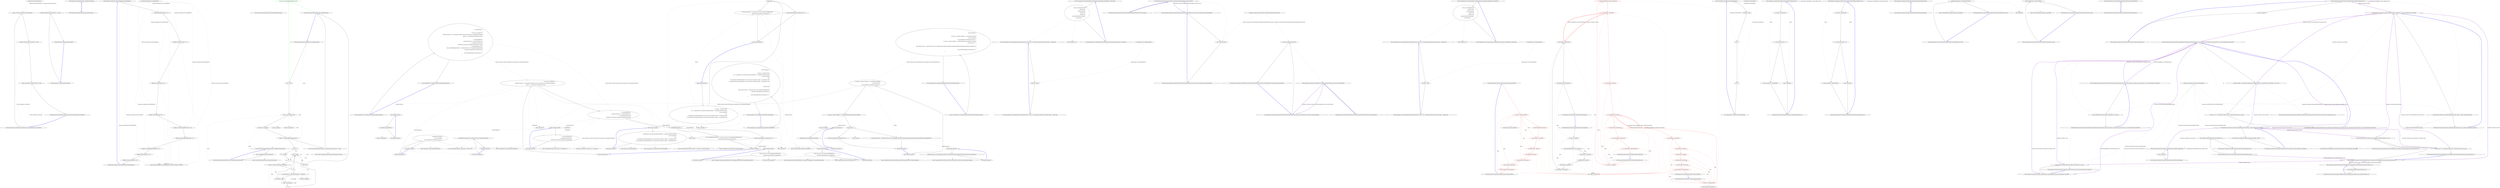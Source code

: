 digraph  {
n10 [label="Humanizer.Tests.AmbientCulture", span=""];
n0 [cluster="Humanizer.Tests.AmbientCulture.AmbientCulture(System.Globalization.CultureInfo)", label="Entry Humanizer.Tests.AmbientCulture.AmbientCulture(System.Globalization.CultureInfo)", span="10-10"];
n1 [cluster="Humanizer.Tests.AmbientCulture.AmbientCulture(System.Globalization.CultureInfo)", label="_culture = Thread.CurrentThread.CurrentUICulture", span="12-12"];
n2 [cluster="Humanizer.Tests.AmbientCulture.AmbientCulture(System.Globalization.CultureInfo)", label="Thread.CurrentThread.CurrentCulture = culture", span="13-13"];
n3 [cluster="Humanizer.Tests.AmbientCulture.AmbientCulture(System.Globalization.CultureInfo)", label="Thread.CurrentThread.CurrentUICulture = culture", span="14-14"];
n4 [cluster="Humanizer.Tests.AmbientCulture.AmbientCulture(System.Globalization.CultureInfo)", label="Exit Humanizer.Tests.AmbientCulture.AmbientCulture(System.Globalization.CultureInfo)", span="10-10"];
n5 [cluster="Humanizer.Tests.AmbientCulture.AmbientCulture(string)", label="Entry Humanizer.Tests.AmbientCulture.AmbientCulture(string)", span="17-17"];
n6 [cluster="Humanizer.Tests.AmbientCulture.AmbientCulture(string)", label="Exit Humanizer.Tests.AmbientCulture.AmbientCulture(string)", span="17-17"];
n7 [cluster="Humanizer.Tests.AmbientCulture.Dispose()", label="Entry Humanizer.Tests.AmbientCulture.Dispose()", span="22-22"];
n8 [cluster="Humanizer.Tests.AmbientCulture.Dispose()", label="Thread.CurrentThread.CurrentUICulture = _culture", span="24-24"];
n9 [cluster="Humanizer.Tests.AmbientCulture.Dispose()", label="Exit Humanizer.Tests.AmbientCulture.Dispose()", span="22-22"];
m2_0 [cluster="Humanizer.Configuration.FormatterRegistry.FormatterRegistry()", file="ByteSize.cs", label="Entry Humanizer.Configuration.FormatterRegistry.FormatterRegistry()", span="6-6"];
m2_1 [cluster="Humanizer.Configuration.FormatterRegistry.FormatterRegistry()", file="ByteSize.cs", label="Register<RomanianFormatter>(''ro'')", span="8-8"];
m2_2 [cluster="Humanizer.Configuration.FormatterRegistry.FormatterRegistry()", file="ByteSize.cs", label="Register<RussianFormatter>(''ru'')", span="9-9"];
m2_3 [cluster="Humanizer.Configuration.FormatterRegistry.FormatterRegistry()", file="ByteSize.cs", label="Register<ArabicFormatter>(''ar'')", span="10-10"];
m2_4 [cluster="Humanizer.Configuration.FormatterRegistry.FormatterRegistry()", file="ByteSize.cs", label="Register<HebrewFormatter>(''he'')", span="11-11"];
m2_5 [cluster="Humanizer.Configuration.FormatterRegistry.FormatterRegistry()", file="ByteSize.cs", label="Register<CzechSlovakPolishFormatter>(''sk'')", span="12-12"];
m2_6 [cluster="Humanizer.Configuration.FormatterRegistry.FormatterRegistry()", file="ByteSize.cs", label="Register<CzechSlovakPolishFormatter>(''cs'')", span="13-13"];
m2_7 [cluster="Humanizer.Configuration.FormatterRegistry.FormatterRegistry()", file="ByteSize.cs", label="Register<CzechSlovakPolishFormatter>(''pl'')", span="14-14"];
m2_8 [cluster="Humanizer.Configuration.FormatterRegistry.FormatterRegistry()", file="ByteSize.cs", label="Register<SerbianFormatter>(''sr'')", span="15-15"];
m2_9 [cluster="Humanizer.Configuration.FormatterRegistry.FormatterRegistry()", file="ByteSize.cs", label="Register<SlovenianFormatter>(''sl'')", span="16-16"];
m2_10 [cluster="Humanizer.Configuration.FormatterRegistry.FormatterRegistry()", file="ByteSize.cs", label="Exit Humanizer.Configuration.FormatterRegistry.FormatterRegistry()", span="6-6"];
m2_11 [cluster="Humanizer.Configuration.LocaliserRegistry<TLocaliser>.Register<T>(string)", file="ByteSize.cs", label="Entry Humanizer.Configuration.LocaliserRegistry<TLocaliser>.Register<T>(string)", span="54-54"];
m2_12 [file="ByteSize.cs", label="Humanizer.Configuration.FormatterRegistry", span=""];
m3_19 [cluster="System.ArgumentNullException.ArgumentNullException(string)", file="Configurator.cs", label="Entry System.ArgumentNullException.ArgumentNullException(string)", span="0-0"];
m3_21 [cluster="string.Trim()", file="Configurator.cs", label="Entry string.Trim()", span="0-0"];
m3_23 [cluster="System.ArgumentException.ArgumentException(string, string)", file="Configurator.cs", label="Entry System.ArgumentException.ArgumentException(string, string)", span="0-0"];
m3_22 [cluster="Humanizer.RomanNumeralExtensions.IsInvalidRomanNumeral(string)", file="Configurator.cs", label="Entry Humanizer.RomanNumeralExtensions.IsInvalidRomanNumeral(string)", span="98-98"];
m3_42 [cluster="Humanizer.RomanNumeralExtensions.IsInvalidRomanNumeral(string)", file="Configurator.cs", label="return !validRomanNumeral.IsMatch(value);", span="100-100"];
m3_43 [cluster="Humanizer.RomanNumeralExtensions.IsInvalidRomanNumeral(string)", file="Configurator.cs", label="Exit Humanizer.RomanNumeralExtensions.IsInvalidRomanNumeral(string)", span="98-98"];
m3_44 [cluster="System.Text.RegularExpressions.Regex.IsMatch(string)", file="Configurator.cs", label="Entry System.Text.RegularExpressions.Regex.IsMatch(string)", span="0-0"];
m3_20 [cluster="string.ToUpper()", file="Configurator.cs", label="Entry string.ToUpper()", span="0-0"];
m3_24 [cluster="char.ToString()", file="Configurator.cs", label="Entry char.ToString()", span="0-0"];
m3_0 [cluster="Humanizer.RomanNumeralExtensions.FromRoman(string)", file="Configurator.cs", label="Entry Humanizer.RomanNumeralExtensions.FromRoman(string)", span="35-35"];
m3_2 [cluster="Humanizer.RomanNumeralExtensions.FromRoman(string)", color=green, community=0, file="Configurator.cs", label="15: throw new ArgumentNullException(''value'');", span="38-38"];
m3_1 [cluster="Humanizer.RomanNumeralExtensions.FromRoman(string)", file="Configurator.cs", label="value == null", span="37-37"];
m3_3 [cluster="Humanizer.RomanNumeralExtensions.FromRoman(string)", file="Configurator.cs", label="value = value.ToUpper().Trim()", span="40-40"];
m3_6 [cluster="Humanizer.RomanNumeralExtensions.FromRoman(string)", file="Configurator.cs", label="throw new ArgumentException(''Empty or invalid Roman numeral string.'', ''value'');", span="44-44"];
m3_17 [cluster="Humanizer.RomanNumeralExtensions.FromRoman(string)", file="Configurator.cs", label="return total;", span="67-67"];
m3_4 [cluster="Humanizer.RomanNumeralExtensions.FromRoman(string)", file="Configurator.cs", label="var length = value.Length", span="41-41"];
m3_5 [cluster="Humanizer.RomanNumeralExtensions.FromRoman(string)", file="Configurator.cs", label="length == 0 || IsInvalidRomanNumeral(value)", span="43-43"];
m3_10 [cluster="Humanizer.RomanNumeralExtensions.FromRoman(string)", file="Configurator.cs", label="var digit = romanNumerals[value[--i].ToString()]", span="51-51"];
m3_12 [cluster="Humanizer.RomanNumeralExtensions.FromRoman(string)", file="Configurator.cs", label="var previousDigit = romanNumerals[value[i - 1].ToString()]", span="55-55"];
m3_7 [cluster="Humanizer.RomanNumeralExtensions.FromRoman(string)", file="Configurator.cs", label="var total = 0", span="46-46"];
m3_16 [cluster="Humanizer.RomanNumeralExtensions.FromRoman(string)", file="Configurator.cs", label="total += digit", span="64-64"];
m3_9 [cluster="Humanizer.RomanNumeralExtensions.FromRoman(string)", file="Configurator.cs", label="i > 0", span="49-49"];
m3_8 [cluster="Humanizer.RomanNumeralExtensions.FromRoman(string)", file="Configurator.cs", label="var i = length", span="47-47"];
m3_11 [cluster="Humanizer.RomanNumeralExtensions.FromRoman(string)", file="Configurator.cs", label="i > 0", span="53-53"];
m3_13 [cluster="Humanizer.RomanNumeralExtensions.FromRoman(string)", file="Configurator.cs", label="previousDigit < digit", span="57-57"];
m3_14 [cluster="Humanizer.RomanNumeralExtensions.FromRoman(string)", file="Configurator.cs", label="digit -= previousDigit", span="59-59"];
m3_15 [cluster="Humanizer.RomanNumeralExtensions.FromRoman(string)", file="Configurator.cs", label="i--", span="60-60"];
m3_18 [cluster="Humanizer.RomanNumeralExtensions.FromRoman(string)", file="Configurator.cs", label="Exit Humanizer.RomanNumeralExtensions.FromRoman(string)", span="35-35"];
m4_18 [cluster="CommandLine.Core.Specification.IsOption()", file="CreatingTests.cs", label="Entry CommandLine.Core.Specification.IsOption()", span="11-11"];
m4_0 [cluster="CommandLine.Core.SpecificationPropertyRules.EnforceMutuallyExclusiveSet()", file="CreatingTests.cs", label="Entry CommandLine.Core.SpecificationPropertyRules.EnforceMutuallyExclusiveSet()", span="18-18"];
m4_1 [cluster="CommandLine.Core.SpecificationPropertyRules.EnforceMutuallyExclusiveSet()", file="CreatingTests.cs", label="return specProps =>\r\n                {\r\n                    var options = specProps.Where(sp => sp.Specification.IsOption()\r\n                        && sp.Value.IsJust()\r\n                        && sp.Specification.GetSetName().Length > 0);\r\n                    var groups = options.GroupBy(g => ((OptionSpecification)g.Specification).SetName);\r\n                    if (groups.Count() > 1)\r\n                    {\r\n                        return options.Select(s => Maybe.Just<Error>(new MutuallyExclusiveSetError(NameInfo.FromOptionSpecification((OptionSpecification)s.Specification))));\r\n                    }\r\n                    return Enumerable.Empty<Nothing<Error>>();\r\n                };", span="20-31"];
m4_2 [cluster="CommandLine.Core.SpecificationPropertyRules.EnforceMutuallyExclusiveSet()", file="CreatingTests.cs", label="Exit CommandLine.Core.SpecificationPropertyRules.EnforceMutuallyExclusiveSet()", span="18-18"];
m4_29 [cluster="CommandLine.Infrastructure.Maybe.Just<T>(T)", file="CreatingTests.cs", label="Entry CommandLine.Infrastructure.Maybe.Just<T>(T)", span="68-68"];
m4_41 [cluster="Unk.Any", file="CreatingTests.cs", label="Entry Unk.Any", span=""];
m4_52 [cluster="CommandLine.Infrastructure.Maybe<T>.IsNothing<T>()", file="CreatingTests.cs", label="Entry CommandLine.Infrastructure.Maybe<T>.IsNothing<T>()", span="144-144"];
m4_74 [cluster="CommandLine.Core.Specification.IsMaxNotSpecified()", file="CreatingTests.cs", label="Entry CommandLine.Core.Specification.IsMaxNotSpecified()", span="75-75"];
m4_19 [cluster="CommandLine.Infrastructure.Maybe<T>.IsJust<T>()", file="CreatingTests.cs", label="Entry CommandLine.Infrastructure.Maybe<T>.IsJust<T>()", span="149-149"];
m4_28 [cluster="CommandLine.NameInfo.FromOptionSpecification(CommandLine.Core.OptionSpecification)", file="CreatingTests.cs", label="Entry CommandLine.NameInfo.FromOptionSpecification(CommandLine.Core.OptionSpecification)", span="60-60"];
m4_78 [cluster="CommandLine.SequenceOutOfRangeError.SequenceOutOfRangeError(CommandLine.NameInfo)", file="CreatingTests.cs", label="Entry CommandLine.SequenceOutOfRangeError.SequenceOutOfRangeError(CommandLine.NameInfo)", span="316-316"];
m4_30 [cluster="CommandLine.Core.SpecificationPropertyRules.EnforceRequired()", file="CreatingTests.cs", label="Entry CommandLine.Core.SpecificationPropertyRules.EnforceRequired()", span="34-34"];
m4_31 [cluster="CommandLine.Core.SpecificationPropertyRules.EnforceRequired()", file="CreatingTests.cs", label="return specProps =>\r\n            {\r\n                List<string> setsWithTrue =\r\n                    specProps.Where(sp => sp.Specification.IsOption() && sp.Value.IsJust() && sp.Specification.Required)\r\n                        .Select(x => x.Specification.GetSetName()).ToList();\r\n                \r\n                var requiredButEmpty =\r\n                    specProps.Where(sp => sp.Value.IsNothing() && \r\n                                          sp.Specification.Required &&\r\n                                          !setsWithTrue.Contains(sp.Specification.GetSetName())).ToList();\r\n                    if (requiredButEmpty.Any()) {\r\n                        return requiredButEmpty.Select(s => Maybe.Just<Error>(new MissingRequiredOptionError(\r\n                            NameInfo.FromSpecification(s.Specification))));\r\n                    }\r\n                    return Enumerable.Empty<Nothing<Error>>();\r\n                };", span="36-51"];
m4_32 [cluster="CommandLine.Core.SpecificationPropertyRules.EnforceRequired()", file="CreatingTests.cs", label="Exit CommandLine.Core.SpecificationPropertyRules.EnforceRequired()", span="34-34"];
m4_53 [cluster="System.Collections.Generic.List<T>.Contains(T)", file="CreatingTests.cs", label="Entry System.Collections.Generic.List<T>.Contains(T)", span="0-0"];
m4_73 [cluster="CommandLine.Infrastructure.Maybe<T>.FromJust<T>(System.Exception)", file="CreatingTests.cs", label="Entry CommandLine.Infrastructure.Maybe<T>.FromJust<T>(System.Exception)", span="134-134"];
m4_58 [cluster="Unk.FromSpecification", file="CreatingTests.cs", label="Entry Unk.FromSpecification", span=""];
m4_10 [cluster="Unk.Where", file="CreatingTests.cs", label="Entry Unk.Where", span=""];
m4_57 [cluster="CommandLine.MissingRequiredOptionError.MissingRequiredOptionError(CommandLine.NameInfo)", file="CreatingTests.cs", label="Entry CommandLine.MissingRequiredOptionError.MissingRequiredOptionError(CommandLine.NameInfo)", span="283-283"];
m4_27 [cluster="CommandLine.MutuallyExclusiveSetError.MutuallyExclusiveSetError(CommandLine.NameInfo)", file="CreatingTests.cs", label="Entry CommandLine.MutuallyExclusiveSetError.MutuallyExclusiveSetError(CommandLine.NameInfo)", span="294-294"];
m4_12 [cluster="Unk.Count", file="CreatingTests.cs", label="Entry Unk.Count", span=""];
m4_48 [cluster="Unk.GetSetName", file="CreatingTests.cs", label="Entry Unk.GetSetName", span=""];
m4_59 [cluster="CommandLine.Core.SpecificationPropertyRules.EnforceRange()", file="CreatingTests.cs", label="Entry CommandLine.Core.SpecificationPropertyRules.EnforceRange()", span="54-54"];
m4_60 [cluster="CommandLine.Core.SpecificationPropertyRules.EnforceRange()", file="CreatingTests.cs", label="return specProps =>\r\n                {\r\n                    var options = specProps.Where(\r\n                        sp => sp.Specification.ConversionType.ToDescriptorKind() == TypeDescriptorKind.Sequence\r\n                        && sp.Value.IsJust()\r\n                        && (\r\n                            (!sp.Specification.IsMinNotSpecified() && ((Array)sp.Value.FromJust()).Length < sp.Specification.Min)\r\n                            || (!sp.Specification.IsMaxNotSpecified() && ((Array)sp.Value.FromJust()).Length > sp.Specification.Max)\r\n                        )\r\n                    );\r\n                    if (options.Any())\r\n                    {\r\n                        return options.Select(s => Maybe.Just<Error>(new SequenceOutOfRangeError(\r\n                            NameInfo.FromSpecification(s.Specification))));\r\n                    }\r\n                    return Enumerable.Empty<Nothing<Error>>();\r\n                };", span="56-72"];
m4_61 [cluster="CommandLine.Core.SpecificationPropertyRules.EnforceRange()", file="CreatingTests.cs", label="Exit CommandLine.Core.SpecificationPropertyRules.EnforceRange()", span="54-54"];
m4_75 [cluster="lambda expression", file="CreatingTests.cs", label="Entry lambda expression", span="68-69"];
m4_4 [cluster="lambda expression", file="CreatingTests.cs", label="var options = specProps.Where(sp => sp.Specification.IsOption()\r\n                        && sp.Value.IsJust()\r\n                        && sp.Specification.GetSetName().Length > 0)", span="22-24"];
m4_3 [cluster="lambda expression", file="CreatingTests.cs", label="Entry lambda expression", span="20-31"];
m4_5 [cluster="lambda expression", file="CreatingTests.cs", label="var groups = options.GroupBy(g => ((OptionSpecification)g.Specification).SetName)", span="25-25"];
m4_15 [cluster="lambda expression", file="CreatingTests.cs", label="Entry lambda expression", span="22-24"];
m4_7 [cluster="lambda expression", file="CreatingTests.cs", label="return options.Select(s => Maybe.Just<Error>(new MutuallyExclusiveSetError(NameInfo.FromOptionSpecification((OptionSpecification)s.Specification))));", span="28-28"];
m4_6 [cluster="lambda expression", file="CreatingTests.cs", label="groups.Count() > 1", span="26-26"];
m4_21 [cluster="lambda expression", file="CreatingTests.cs", label="Entry lambda expression", span="25-25"];
m4_8 [cluster="lambda expression", file="CreatingTests.cs", label="return Enumerable.Empty<Nothing<Error>>();", span="30-30"];
m4_9 [cluster="lambda expression", file="CreatingTests.cs", label="Exit lambda expression", span="20-31"];
m4_24 [cluster="lambda expression", file="CreatingTests.cs", label="Entry lambda expression", span="28-28"];
m4_16 [cluster="lambda expression", file="CreatingTests.cs", label="sp.Specification.IsOption()\r\n                        && sp.Value.IsJust()\r\n                        && sp.Specification.GetSetName().Length > 0", span="22-24"];
m4_17 [cluster="lambda expression", file="CreatingTests.cs", label="Exit lambda expression", span="22-24"];
m4_22 [cluster="lambda expression", file="CreatingTests.cs", label="((OptionSpecification)g.Specification).SetName", span="25-25"];
m4_23 [cluster="lambda expression", file="CreatingTests.cs", label="Exit lambda expression", span="25-25"];
m4_25 [cluster="lambda expression", file="CreatingTests.cs", label="Maybe.Just<Error>(new MutuallyExclusiveSetError(NameInfo.FromOptionSpecification((OptionSpecification)s.Specification)))", span="28-28"];
m4_26 [cluster="lambda expression", file="CreatingTests.cs", label="Exit lambda expression", span="28-28"];
m4_34 [cluster="lambda expression", file="CreatingTests.cs", label="List<string> setsWithTrue =\r\n                    specProps.Where(sp => sp.Specification.IsOption() && sp.Value.IsJust() && sp.Specification.Required)\r\n                        .Select(x => x.Specification.GetSetName()).ToList()", span="38-40"];
m4_35 [cluster="lambda expression", file="CreatingTests.cs", label="var requiredButEmpty =\r\n                    specProps.Where(sp => sp.Value.IsNothing() && \r\n                                          sp.Specification.Required &&\r\n                                          !setsWithTrue.Contains(sp.Specification.GetSetName())).ToList()", span="42-45"];
m4_33 [cluster="lambda expression", file="CreatingTests.cs", label="Entry lambda expression", span="36-51"];
m4_42 [cluster="lambda expression", file="CreatingTests.cs", label="Entry lambda expression", span="39-39"];
m4_45 [cluster="lambda expression", file="CreatingTests.cs", label="Entry lambda expression", span="40-40"];
m4_50 [cluster="lambda expression", file="CreatingTests.cs", label="sp.Value.IsNothing() && \r\n                                          sp.Specification.Required &&\r\n                                          !setsWithTrue.Contains(sp.Specification.GetSetName())", span="43-45"];
m4_36 [cluster="lambda expression", file="CreatingTests.cs", label="requiredButEmpty.Any()", span="46-46"];
m4_49 [cluster="lambda expression", file="CreatingTests.cs", label="Entry lambda expression", span="43-45"];
m4_37 [cluster="lambda expression", file="CreatingTests.cs", label="return requiredButEmpty.Select(s => Maybe.Just<Error>(new MissingRequiredOptionError(\r\n                            NameInfo.FromSpecification(s.Specification))));", span="47-48"];
m4_38 [cluster="lambda expression", file="CreatingTests.cs", label="return Enumerable.Empty<Nothing<Error>>();", span="50-50"];
m4_39 [cluster="lambda expression", file="CreatingTests.cs", label="Exit lambda expression", span="36-51"];
m4_54 [cluster="lambda expression", file="CreatingTests.cs", label="Entry lambda expression", span="47-48"];
m4_43 [cluster="lambda expression", file="CreatingTests.cs", label="sp.Specification.IsOption() && sp.Value.IsJust() && sp.Specification.Required", span="39-39"];
m4_44 [cluster="lambda expression", file="CreatingTests.cs", label="Exit lambda expression", span="39-39"];
m4_46 [cluster="lambda expression", file="CreatingTests.cs", label="x.Specification.GetSetName()", span="40-40"];
m4_47 [cluster="lambda expression", file="CreatingTests.cs", label="Exit lambda expression", span="40-40"];
m4_51 [cluster="lambda expression", file="CreatingTests.cs", label="Exit lambda expression", span="43-45"];
m4_55 [cluster="lambda expression", file="CreatingTests.cs", label="Maybe.Just<Error>(new MissingRequiredOptionError(\r\n                            NameInfo.FromSpecification(s.Specification)))", span="47-48"];
m4_56 [cluster="lambda expression", file="CreatingTests.cs", label="Exit lambda expression", span="47-48"];
m4_63 [cluster="lambda expression", file="CreatingTests.cs", label="var options = specProps.Where(\r\n                        sp => sp.Specification.ConversionType.ToDescriptorKind() == TypeDescriptorKind.Sequence\r\n                        && sp.Value.IsJust()\r\n                        && (\r\n                            (!sp.Specification.IsMinNotSpecified() && ((Array)sp.Value.FromJust()).Length < sp.Specification.Min)\r\n                            || (!sp.Specification.IsMaxNotSpecified() && ((Array)sp.Value.FromJust()).Length > sp.Specification.Max)\r\n                        )\r\n                    )", span="58-65"];
m4_62 [cluster="lambda expression", file="CreatingTests.cs", label="Entry lambda expression", span="56-72"];
m4_64 [cluster="lambda expression", file="CreatingTests.cs", label="options.Any()", span="66-66"];
m4_68 [cluster="lambda expression", file="CreatingTests.cs", label="Entry lambda expression", span="59-64"];
m4_65 [cluster="lambda expression", file="CreatingTests.cs", label="return options.Select(s => Maybe.Just<Error>(new SequenceOutOfRangeError(\r\n                            NameInfo.FromSpecification(s.Specification))));", span="68-69"];
m4_66 [cluster="lambda expression", file="CreatingTests.cs", label="return Enumerable.Empty<Nothing<Error>>();", span="71-71"];
m4_67 [cluster="lambda expression", file="CreatingTests.cs", label="Exit lambda expression", span="56-72"];
m4_69 [cluster="lambda expression", file="CreatingTests.cs", label="sp.Specification.ConversionType.ToDescriptorKind() == TypeDescriptorKind.Sequence\r\n                        && sp.Value.IsJust()\r\n                        && (\r\n                            (!sp.Specification.IsMinNotSpecified() && ((Array)sp.Value.FromJust()).Length < sp.Specification.Min)\r\n                            || (!sp.Specification.IsMaxNotSpecified() && ((Array)sp.Value.FromJust()).Length > sp.Specification.Max)\r\n                        )", span="59-64"];
m4_70 [cluster="lambda expression", file="CreatingTests.cs", label="Exit lambda expression", span="59-64"];
m4_76 [cluster="lambda expression", file="CreatingTests.cs", label="Maybe.Just<Error>(new SequenceOutOfRangeError(\r\n                            NameInfo.FromSpecification(s.Specification)))", span="68-69"];
m4_77 [cluster="lambda expression", file="CreatingTests.cs", label="Exit lambda expression", span="68-69"];
m4_20 [cluster="CommandLine.Core.Specification.GetSetName()", file="CreatingTests.cs", label="Entry CommandLine.Core.Specification.GetSetName()", span="80-80"];
m4_13 [cluster="Unk.Select", file="CreatingTests.cs", label="Entry Unk.Select", span=""];
m4_72 [cluster="CommandLine.Core.Specification.IsMinNotSpecified()", file="CreatingTests.cs", label="Entry CommandLine.Core.Specification.IsMinNotSpecified()", span="70-70"];
m4_11 [cluster="Unk.GroupBy", file="CreatingTests.cs", label="Entry Unk.GroupBy", span=""];
m4_40 [cluster="Unk.ToList", file="CreatingTests.cs", label="Entry Unk.ToList", span=""];
m4_71 [cluster="System.Type.ToDescriptorKind()", file="CreatingTests.cs", label="Entry System.Type.ToDescriptorKind()", span="22-22"];
m4_14 [cluster="System.Linq.Enumerable.Empty<TResult>()", file="CreatingTests.cs", label="Entry System.Linq.Enumerable.Empty<TResult>()", span="0-0"];
m4_79 [file="CreatingTests.cs", label=setsWithTrue, span=""];
m5_3 [cluster="CommandLine.Core.ValueSpecification.FromAttribute(CommandLine.ValueAttribute, System.Type)", file="CzechSlovakFormatter.cs", label="Entry CommandLine.Core.ValueSpecification.FromAttribute(CommandLine.ValueAttribute, System.Type)", span="16-16"];
m5_4 [cluster="CommandLine.Core.ValueSpecification.FromAttribute(CommandLine.ValueAttribute, System.Type)", file="CzechSlovakFormatter.cs", label="return new ValueSpecification(\r\n                attribute.Index,\r\n                attribute.Required,\r\n                attribute.Min,\r\n                attribute.Max,\r\n                attribute.DefaultValue.ToMaybe(),\r\n                conversionType);", span="18-24"];
m5_5 [cluster="CommandLine.Core.ValueSpecification.FromAttribute(CommandLine.ValueAttribute, System.Type)", file="CzechSlovakFormatter.cs", label="Exit CommandLine.Core.ValueSpecification.FromAttribute(CommandLine.ValueAttribute, System.Type)", span="16-16"];
m5_0 [cluster="CommandLine.Core.ValueSpecification.ValueSpecification(int, bool, int, int, CommandLine.Infrastructure.Maybe<object>, System.Type)", file="CzechSlovakFormatter.cs", label="Entry CommandLine.Core.ValueSpecification.ValueSpecification(int, bool, int, int, CommandLine.Infrastructure.Maybe<object>, System.Type)", span="10-10"];
m5_1 [cluster="CommandLine.Core.ValueSpecification.ValueSpecification(int, bool, int, int, CommandLine.Infrastructure.Maybe<object>, System.Type)", file="CzechSlovakFormatter.cs", label="this.index = index", span="13-13"];
m5_2 [cluster="CommandLine.Core.ValueSpecification.ValueSpecification(int, bool, int, int, CommandLine.Infrastructure.Maybe<object>, System.Type)", file="CzechSlovakFormatter.cs", label="Exit CommandLine.Core.ValueSpecification.ValueSpecification(int, bool, int, int, CommandLine.Infrastructure.Maybe<object>, System.Type)", span="10-10"];
m5_6 [cluster="T.ToMaybe<T>()", file="CzechSlovakFormatter.cs", label="Entry T.ToMaybe<T>()", span="79-79"];
m5_7 [file="CzechSlovakFormatter.cs", label="CommandLine.Core.ValueSpecification", span=""];
m6_0 [cluster="Humanizer.Localisation.NumberToWords.GenderlessNumberToWordsConverter.Convert(int)", file="DateHumanizeTests.cs", label="Entry Humanizer.Localisation.NumberToWords.GenderlessNumberToWordsConverter.Convert(int)", span="9-9"];
m6_1 [cluster="Humanizer.Localisation.NumberToWords.GenderlessNumberToWordsConverter.Convert(int)", file="DateHumanizeTests.cs", label="Exit Humanizer.Localisation.NumberToWords.GenderlessNumberToWordsConverter.Convert(int)", span="9-9"];
m6_2 [cluster="Humanizer.Localisation.NumberToWords.GenderlessNumberToWordsConverter.Convert(int, Humanizer.GrammaticalGender)", file="DateHumanizeTests.cs", label="Entry Humanizer.Localisation.NumberToWords.GenderlessNumberToWordsConverter.Convert(int, Humanizer.GrammaticalGender)", span="17-17"];
m6_3 [cluster="Humanizer.Localisation.NumberToWords.GenderlessNumberToWordsConverter.Convert(int, Humanizer.GrammaticalGender)", file="DateHumanizeTests.cs", label="return Convert(number);", span="19-19"];
m6_4 [cluster="Humanizer.Localisation.NumberToWords.GenderlessNumberToWordsConverter.Convert(int, Humanizer.GrammaticalGender)", file="DateHumanizeTests.cs", label="Exit Humanizer.Localisation.NumberToWords.GenderlessNumberToWordsConverter.Convert(int, Humanizer.GrammaticalGender)", span="17-17"];
m6_5 [cluster="Humanizer.Localisation.NumberToWords.GenderlessNumberToWordsConverter.ConvertToOrdinal(int)", file="DateHumanizeTests.cs", label="Entry Humanizer.Localisation.NumberToWords.GenderlessNumberToWordsConverter.ConvertToOrdinal(int)", span="27-27"];
m6_6 [cluster="Humanizer.Localisation.NumberToWords.GenderlessNumberToWordsConverter.ConvertToOrdinal(int)", file="DateHumanizeTests.cs", label="Exit Humanizer.Localisation.NumberToWords.GenderlessNumberToWordsConverter.ConvertToOrdinal(int)", span="27-27"];
m6_7 [cluster="Humanizer.Localisation.NumberToWords.GenderlessNumberToWordsConverter.ConvertToOrdinal(int, Humanizer.GrammaticalGender)", file="DateHumanizeTests.cs", label="Entry Humanizer.Localisation.NumberToWords.GenderlessNumberToWordsConverter.ConvertToOrdinal(int, Humanizer.GrammaticalGender)", span="35-35"];
m6_8 [cluster="Humanizer.Localisation.NumberToWords.GenderlessNumberToWordsConverter.ConvertToOrdinal(int, Humanizer.GrammaticalGender)", file="DateHumanizeTests.cs", label="return ConvertToOrdinal(number);", span="37-37"];
m6_9 [cluster="Humanizer.Localisation.NumberToWords.GenderlessNumberToWordsConverter.ConvertToOrdinal(int, Humanizer.GrammaticalGender)", file="DateHumanizeTests.cs", label="Exit Humanizer.Localisation.NumberToWords.GenderlessNumberToWordsConverter.ConvertToOrdinal(int, Humanizer.GrammaticalGender)", span="35-35"];
m6_10 [file="DateHumanizeTests.cs", label="Humanizer.Localisation.NumberToWords.GenderlessNumberToWordsConverter", span=""];
m10_3 [cluster="CommandLine.Core.ValueSpecification.FromAttribute(CommandLine.ValueAttribute, System.Type)", file="FarsiNumberToWordsConverter.cs", label="Entry CommandLine.Core.ValueSpecification.FromAttribute(CommandLine.ValueAttribute, System.Type)", span="16-16"];
m10_4 [cluster="CommandLine.Core.ValueSpecification.FromAttribute(CommandLine.ValueAttribute, System.Type)", file="FarsiNumberToWordsConverter.cs", label="return new ValueSpecification(\r\n                attribute.Index,\r\n                attribute.Required,\r\n                attribute.Min,\r\n                attribute.Max,\r\n                attribute.DefaultValue.ToMaybe(),\r\n                conversionType);", span="18-24"];
m10_5 [cluster="CommandLine.Core.ValueSpecification.FromAttribute(CommandLine.ValueAttribute, System.Type)", file="FarsiNumberToWordsConverter.cs", label="Exit CommandLine.Core.ValueSpecification.FromAttribute(CommandLine.ValueAttribute, System.Type)", span="16-16"];
m10_0 [cluster="CommandLine.Core.ValueSpecification.ValueSpecification(int, bool, int, int, CommandLine.Infrastructure.Maybe<object>, System.Type)", file="FarsiNumberToWordsConverter.cs", label="Entry CommandLine.Core.ValueSpecification.ValueSpecification(int, bool, int, int, CommandLine.Infrastructure.Maybe<object>, System.Type)", span="10-10"];
m10_1 [cluster="CommandLine.Core.ValueSpecification.ValueSpecification(int, bool, int, int, CommandLine.Infrastructure.Maybe<object>, System.Type)", file="FarsiNumberToWordsConverter.cs", label="this.index = index", span="13-13"];
m10_2 [cluster="CommandLine.Core.ValueSpecification.ValueSpecification(int, bool, int, int, CommandLine.Infrastructure.Maybe<object>, System.Type)", file="FarsiNumberToWordsConverter.cs", label="Exit CommandLine.Core.ValueSpecification.ValueSpecification(int, bool, int, int, CommandLine.Infrastructure.Maybe<object>, System.Type)", span="10-10"];
m10_6 [cluster="T.ToMaybe<T>()", file="FarsiNumberToWordsConverter.cs", label="Entry T.ToMaybe<T>()", span="79-79"];
m10_7 [file="FarsiNumberToWordsConverter.cs", label="CommandLine.Core.ValueSpecification", span=""];
m15_11 [cluster="Humanizer.Tests.Extensions.FluentDate.InTests.InJanuaryOf2009()", file="NumberToOrdinalWordsExtension.cs", label="Entry Humanizer.Tests.Extensions.FluentDate.InTests.InJanuaryOf2009()", span="20-20"];
m15_12 [cluster="Humanizer.Tests.Extensions.FluentDate.InTests.InJanuaryOf2009()", color=red, community=0, file="NumberToOrdinalWordsExtension.cs", label="2: var inJan = In.JanuaryOf(2009)", span="22-22"];
m15_13 [cluster="Humanizer.Tests.Extensions.FluentDate.InTests.InJanuaryOf2009()", color=red, community=0, file="NumberToOrdinalWordsExtension.cs", label="13: Assert.Equal(2009, inJan.Year)", span="23-23"];
m15_14 [cluster="Humanizer.Tests.Extensions.FluentDate.InTests.InJanuaryOf2009()", color=red, community=0, file="NumberToOrdinalWordsExtension.cs", label="1: Assert.Equal(1, inJan.Month)", span="24-24"];
m15_15 [cluster="Humanizer.Tests.Extensions.FluentDate.InTests.InJanuaryOf2009()", color=red, community=0, file="NumberToOrdinalWordsExtension.cs", label="13: Assert.Equal(1, inJan.Day)", span="25-25"];
m15_16 [cluster="Humanizer.Tests.Extensions.FluentDate.InTests.InJanuaryOf2009()", color=red, community=0, file="NumberToOrdinalWordsExtension.cs", label="1: Assert.Equal(0, inJan.Hour)", span="26-26"];
m15_17 [cluster="Humanizer.Tests.Extensions.FluentDate.InTests.InJanuaryOf2009()", color=red, community=0, file="NumberToOrdinalWordsExtension.cs", label="13: Assert.Equal(0, inJan.Minute)", span="27-27"];
m15_18 [cluster="Humanizer.Tests.Extensions.FluentDate.InTests.InJanuaryOf2009()", color=red, community=0, file="NumberToOrdinalWordsExtension.cs", label="1: Assert.Equal(0, inJan.Second)", span="28-28"];
m15_19 [cluster="Humanizer.Tests.Extensions.FluentDate.InTests.InJanuaryOf2009()", color=red, community=0, file="NumberToOrdinalWordsExtension.cs", label="13: Assert.Equal(0, inJan.Millisecond)", span="29-29"];
m15_20 [cluster="Humanizer.Tests.Extensions.FluentDate.InTests.InJanuaryOf2009()", file="NumberToOrdinalWordsExtension.cs", label="Exit Humanizer.Tests.Extensions.FluentDate.InTests.InJanuaryOf2009()", span="20-20"];
m15_22 [cluster="Humanizer.Tests.Extensions.FluentDate.InTests.InFebruary()", file="NumberToOrdinalWordsExtension.cs", label="Entry Humanizer.Tests.Extensions.FluentDate.InTests.InFebruary()", span="33-33"];
m15_23 [cluster="Humanizer.Tests.Extensions.FluentDate.InTests.InFebruary()", color=red, community=0, file="NumberToOrdinalWordsExtension.cs", label="27: var inFeb = In.February", span="35-35"];
m15_24 [cluster="Humanizer.Tests.Extensions.FluentDate.InTests.InFebruary()", color=red, community=0, file="NumberToOrdinalWordsExtension.cs", label="17: Assert.Equal(DateTime.Now.Year, inFeb.Year)", span="36-36"];
m15_25 [cluster="Humanizer.Tests.Extensions.FluentDate.InTests.InFebruary()", color=red, community=0, file="NumberToOrdinalWordsExtension.cs", label="27: Assert.Equal(2, inFeb.Month)", span="37-37"];
m15_26 [cluster="Humanizer.Tests.Extensions.FluentDate.InTests.InFebruary()", color=red, community=0, file="NumberToOrdinalWordsExtension.cs", label="17: Assert.Equal(1, inFeb.Day)", span="38-38"];
m15_27 [cluster="Humanizer.Tests.Extensions.FluentDate.InTests.InFebruary()", color=red, community=0, file="NumberToOrdinalWordsExtension.cs", label="30: Assert.Equal(0, inFeb.Hour)", span="39-39"];
m15_28 [cluster="Humanizer.Tests.Extensions.FluentDate.InTests.InFebruary()", color=red, community=0, file="NumberToOrdinalWordsExtension.cs", label="17: Assert.Equal(0, inFeb.Minute)", span="40-40"];
m15_29 [cluster="Humanizer.Tests.Extensions.FluentDate.InTests.InFebruary()", color=red, community=0, file="NumberToOrdinalWordsExtension.cs", label="30: Assert.Equal(0, inFeb.Second)", span="41-41"];
m15_30 [cluster="Humanizer.Tests.Extensions.FluentDate.InTests.InFebruary()", color=red, community=0, file="NumberToOrdinalWordsExtension.cs", label="17: Assert.Equal(0, inFeb.Millisecond)", span="42-42"];
m15_31 [cluster="Humanizer.Tests.Extensions.FluentDate.InTests.InFebruary()", file="NumberToOrdinalWordsExtension.cs", label="Exit Humanizer.Tests.Extensions.FluentDate.InTests.InFebruary()", span="33-33"];
m15_42 [cluster="Humanizer.In.TheYear(int)", file="NumberToOrdinalWordsExtension.cs", label="Entry Humanizer.In.TheYear(int)", span="5-5"];
m15_21 [cluster="Humanizer.In.JanuaryOf(int)", file="NumberToOrdinalWordsExtension.cs", label="Entry Humanizer.In.JanuaryOf(int)", span="19-19"];
m15_10 [cluster="Unk.Equal", file="NumberToOrdinalWordsExtension.cs", label="Entry Unk.Equal", span=""];
m15_32 [cluster="Humanizer.Tests.Extensions.FluentDate.InTests.InTheYear()", file="NumberToOrdinalWordsExtension.cs", label="Entry Humanizer.Tests.Extensions.FluentDate.InTests.InTheYear()", span="46-46"];
m15_33 [cluster="Humanizer.Tests.Extensions.FluentDate.InTests.InTheYear()", color=red, community=0, file="NumberToOrdinalWordsExtension.cs", label="2: var date = In.TheYear(2009)", span="48-48"];
m15_34 [cluster="Humanizer.Tests.Extensions.FluentDate.InTests.InTheYear()", color=red, community=0, file="NumberToOrdinalWordsExtension.cs", label="17: Assert.Equal(2009, date.Year)", span="49-49"];
m15_35 [cluster="Humanizer.Tests.Extensions.FluentDate.InTests.InTheYear()", color=red, community=0, file="NumberToOrdinalWordsExtension.cs", label="13: Assert.Equal(1, date.Month)", span="50-50"];
m15_36 [cluster="Humanizer.Tests.Extensions.FluentDate.InTests.InTheYear()", color=red, community=0, file="NumberToOrdinalWordsExtension.cs", label="2: Assert.Equal(1, date.Day)", span="51-51"];
m15_37 [cluster="Humanizer.Tests.Extensions.FluentDate.InTests.InTheYear()", color=red, community=0, file="NumberToOrdinalWordsExtension.cs", label="1: Assert.Equal(0, date.Hour)", span="52-52"];
m15_38 [cluster="Humanizer.Tests.Extensions.FluentDate.InTests.InTheYear()", color=red, community=0, file="NumberToOrdinalWordsExtension.cs", label="2: Assert.Equal(0, date.Minute)", span="53-53"];
m15_39 [cluster="Humanizer.Tests.Extensions.FluentDate.InTests.InTheYear()", color=red, community=0, file="NumberToOrdinalWordsExtension.cs", label="1: Assert.Equal(0, date.Second)", span="54-54"];
m15_40 [cluster="Humanizer.Tests.Extensions.FluentDate.InTests.InTheYear()", color=red, community=0, file="NumberToOrdinalWordsExtension.cs", label="2: Assert.Equal(0, date.Millisecond)", span="55-55"];
m15_41 [cluster="Humanizer.Tests.Extensions.FluentDate.InTests.InTheYear()", file="NumberToOrdinalWordsExtension.cs", label="Exit Humanizer.Tests.Extensions.FluentDate.InTests.InTheYear()", span="46-46"];
m15_0 [cluster="Humanizer.Tests.Extensions.FluentDate.InTests.InJanuary()", file="NumberToOrdinalWordsExtension.cs", label="Entry Humanizer.Tests.Extensions.FluentDate.InTests.InJanuary()", span="7-7"];
m15_1 [cluster="Humanizer.Tests.Extensions.FluentDate.InTests.InJanuary()", file="NumberToOrdinalWordsExtension.cs", label="var inJan = In.January", span="9-9"];
m15_2 [cluster="Humanizer.Tests.Extensions.FluentDate.InTests.InJanuary()", file="NumberToOrdinalWordsExtension.cs", label="Assert.Equal(DateTime.Now.Year, inJan.Year)", span="10-10"];
m15_3 [cluster="Humanizer.Tests.Extensions.FluentDate.InTests.InJanuary()", file="NumberToOrdinalWordsExtension.cs", label="Assert.Equal(1, inJan.Month)", span="11-11"];
m15_4 [cluster="Humanizer.Tests.Extensions.FluentDate.InTests.InJanuary()", file="NumberToOrdinalWordsExtension.cs", label="Assert.Equal(1, inJan.Day)", span="12-12"];
m15_5 [cluster="Humanizer.Tests.Extensions.FluentDate.InTests.InJanuary()", file="NumberToOrdinalWordsExtension.cs", label="Assert.Equal(0, inJan.Hour)", span="13-13"];
m15_6 [cluster="Humanizer.Tests.Extensions.FluentDate.InTests.InJanuary()", file="NumberToOrdinalWordsExtension.cs", label="Assert.Equal(0, inJan.Minute)", span="14-14"];
m15_7 [cluster="Humanizer.Tests.Extensions.FluentDate.InTests.InJanuary()", file="NumberToOrdinalWordsExtension.cs", label="Assert.Equal(0, inJan.Second)", span="15-15"];
m15_8 [cluster="Humanizer.Tests.Extensions.FluentDate.InTests.InJanuary()", file="NumberToOrdinalWordsExtension.cs", label="Assert.Equal(0, inJan.Millisecond)", span="16-16"];
m15_9 [cluster="Humanizer.Tests.Extensions.FluentDate.InTests.InJanuary()", file="NumberToOrdinalWordsExtension.cs", label="Exit Humanizer.Tests.Extensions.FluentDate.InTests.InJanuary()", span="7-7"];
m16_0 [cluster="CommandLine.ValueAttribute.ValueAttribute(int)", file="NumberToWordsTests.cs", label="Entry CommandLine.ValueAttribute.ValueAttribute(int)", span="20-20"];
m16_1 [cluster="CommandLine.ValueAttribute.ValueAttribute(int)", file="NumberToWordsTests.cs", label="this.index = index", span="22-22"];
m16_2 [cluster="CommandLine.ValueAttribute.ValueAttribute(int)", file="NumberToWordsTests.cs", label="min = -1", span="23-23"];
m16_3 [cluster="CommandLine.ValueAttribute.ValueAttribute(int)", file="NumberToWordsTests.cs", label="max = -1", span="24-24"];
m16_4 [cluster="CommandLine.ValueAttribute.ValueAttribute(int)", file="NumberToWordsTests.cs", label="Exit CommandLine.ValueAttribute.ValueAttribute(int)", span="20-20"];
m16_5 [file="NumberToWordsTests.cs", label="CommandLine.ValueAttribute", span=""];
m20_0 [cluster="Humanizer.Localisation.RomanianFormatter.GetResourceKey(string, int)", file="RomanianFormatter.cs", label="Entry Humanizer.Localisation.RomanianFormatter.GetResourceKey(string, int)", span="6-6"];
m20_1 [cluster="Humanizer.Localisation.RomanianFormatter.GetResourceKey(string, int)", file="RomanianFormatter.cs", label="var mod100 = number%100", span="8-8"];
m20_3 [cluster="Humanizer.Localisation.RomanianFormatter.GetResourceKey(string, int)", file="RomanianFormatter.cs", label="return resourceKey;", span="12-12"];
m20_4 [cluster="Humanizer.Localisation.RomanianFormatter.GetResourceKey(string, int)", file="RomanianFormatter.cs", label="return resourceKey + Above20PostFix;", span="15-15"];
m20_2 [cluster="Humanizer.Localisation.RomanianFormatter.GetResourceKey(string, int)", file="RomanianFormatter.cs", label="0 < mod100 && mod100 < 20", span="10-10"];
m20_5 [cluster="Humanizer.Localisation.RomanianFormatter.GetResourceKey(string, int)", file="RomanianFormatter.cs", label="Exit Humanizer.Localisation.RomanianFormatter.GetResourceKey(string, int)", span="6-6"];
m21_2 [cluster="Humanizer.Localisation.Formatters.RomanianFormatter.GetResourceKey(string, int)", file="RussianFormatter.cs", label="Entry Humanizer.Localisation.Formatters.RomanianFormatter.GetResourceKey(string, int)", span="11-11"];
m21_3 [cluster="Humanizer.Localisation.Formatters.RomanianFormatter.GetResourceKey(string, int)", file="RussianFormatter.cs", label="var mod100 = number%100", span="13-13"];
m21_5 [cluster="Humanizer.Localisation.Formatters.RomanianFormatter.GetResourceKey(string, int)", file="RussianFormatter.cs", label="return resourceKey;", span="17-17"];
m21_6 [cluster="Humanizer.Localisation.Formatters.RomanianFormatter.GetResourceKey(string, int)", file="RussianFormatter.cs", label="return resourceKey + Above20PostFix;", span="20-20"];
m21_4 [cluster="Humanizer.Localisation.Formatters.RomanianFormatter.GetResourceKey(string, int)", file="RussianFormatter.cs", label="0 < mod100 && mod100 < 20", span="15-15"];
m21_7 [cluster="Humanizer.Localisation.Formatters.RomanianFormatter.GetResourceKey(string, int)", file="RussianFormatter.cs", label="Exit Humanizer.Localisation.Formatters.RomanianFormatter.GetResourceKey(string, int)", span="11-11"];
m21_0 [cluster="Humanizer.Localisation.Formatters.RomanianFormatter.RomanianFormatter()", file="RussianFormatter.cs", label="Entry Humanizer.Localisation.Formatters.RomanianFormatter.RomanianFormatter()", span="6-6"];
m21_1 [cluster="Humanizer.Localisation.Formatters.RomanianFormatter.RomanianFormatter()", file="RussianFormatter.cs", label="Exit Humanizer.Localisation.Formatters.RomanianFormatter.RomanianFormatter()", span="6-6"];
m24_10 [cluster="int.ToOrdinalWords(System.Globalization.CultureInfo)", file="ToQuantityTests.cs", label="Entry int.ToOrdinalWords(System.Globalization.CultureInfo)", span="52-52"];
m24_5 [cluster="int.ToWords(System.Globalization.CultureInfo)", file="ToQuantityTests.cs", label="Entry int.ToWords(System.Globalization.CultureInfo)", span="16-16"];
m24_7 [cluster="Humanizer.Tests.Localisation.fiFI.NumberToWordsTests.ToOrdinalWords(int, string)", file="ToQuantityTests.cs", label="Entry Humanizer.Tests.Localisation.fiFI.NumberToWordsTests.ToOrdinalWords(int, string)", span="65-65"];
m24_8 [cluster="Humanizer.Tests.Localisation.fiFI.NumberToWordsTests.ToOrdinalWords(int, string)", file="ToQuantityTests.cs", label="Assert.Equal(expected, number.ToOrdinalWords())", span="67-67"];
m24_9 [cluster="Humanizer.Tests.Localisation.fiFI.NumberToWordsTests.ToOrdinalWords(int, string)", file="ToQuantityTests.cs", label="Exit Humanizer.Tests.Localisation.fiFI.NumberToWordsTests.ToOrdinalWords(int, string)", span="65-65"];
m24_2 [cluster="Humanizer.Tests.Localisation.fiFI.NumberToWordsTests.ToWords(int, string)", file="ToQuantityTests.cs", label="Entry Humanizer.Tests.Localisation.fiFI.NumberToWordsTests.ToWords(int, string)", span="34-34"];
m24_3 [cluster="Humanizer.Tests.Localisation.fiFI.NumberToWordsTests.ToWords(int, string)", file="ToQuantityTests.cs", label="Assert.Equal(expected, number.ToWords())", span="36-36"];
m24_4 [cluster="Humanizer.Tests.Localisation.fiFI.NumberToWordsTests.ToWords(int, string)", file="ToQuantityTests.cs", label="Exit Humanizer.Tests.Localisation.fiFI.NumberToWordsTests.ToWords(int, string)", span="34-34"];
m24_6 [cluster="Unk.Equal", file="ToQuantityTests.cs", label="Entry Unk.Equal", span=""];
m24_0 [cluster="Humanizer.Tests.Localisation.fiFI.NumberToWordsTests.NumberToWordsTests()", file="ToQuantityTests.cs", label="Entry Humanizer.Tests.Localisation.fiFI.NumberToWordsTests.NumberToWordsTests()", span="6-6"];
m24_1 [cluster="Humanizer.Tests.Localisation.fiFI.NumberToWordsTests.NumberToWordsTests()", file="ToQuantityTests.cs", label="Exit Humanizer.Tests.Localisation.fiFI.NumberToWordsTests.NumberToWordsTests()", span="6-6"];
m25_30 [cluster="Humanizer.Localisation.Formatters.DefaultFormatter.GetResourceKey(string, int)", file="ToStringTests.cs", label="Entry Humanizer.Localisation.Formatters.DefaultFormatter.GetResourceKey(string, int)", span="93-93"];
m25_32 [cluster="Humanizer.Localisation.Formatters.DefaultFormatter.GetResourceKey(string, int)", file="ToStringTests.cs", label="return resourceKey;", span="95-95"];
m25_33 [cluster="Humanizer.Localisation.Formatters.DefaultFormatter.GetResourceKey(string, int)", file="ToStringTests.cs", label="Exit Humanizer.Localisation.Formatters.DefaultFormatter.GetResourceKey(string, int)", span="93-93"];
m25_17 [cluster="Humanizer.Localisation.ResourceKeys.DateHumanize.GetResourceKey(Humanizer.Localisation.TimeUnit, Humanizer.Localisation.Tense, int)", file="ToStringTests.cs", label="Entry Humanizer.Localisation.ResourceKeys.DateHumanize.GetResourceKey(Humanizer.Localisation.TimeUnit, Humanizer.Localisation.Tense, int)", span="30-30"];
m25_18 [cluster="Humanizer.Localisation.Formatters.DefaultFormatter.Format(string, System.Globalization.CultureInfo)", file="ToStringTests.cs", label="Entry Humanizer.Localisation.Formatters.DefaultFormatter.Format(string, System.Globalization.CultureInfo)", span="70-70"];
m25_24 [cluster="Humanizer.Localisation.Formatters.DefaultFormatter.Format(string, System.Globalization.CultureInfo)", file="ToStringTests.cs", label="return Resources.GetResource(GetResourceKey(resourceKey), culture);", span="72-72"];
m25_25 [cluster="Humanizer.Localisation.Formatters.DefaultFormatter.Format(string, System.Globalization.CultureInfo)", file="ToStringTests.cs", label="Exit Humanizer.Localisation.Formatters.DefaultFormatter.Format(string, System.Globalization.CultureInfo)", span="70-70"];
m25_11 [cluster="Humanizer.Localisation.Formatters.DefaultFormatter.TimeSpanHumanize(Humanizer.Localisation.TimeUnit, int)", file="ToStringTests.cs", label="Entry Humanizer.Localisation.Formatters.DefaultFormatter.TimeSpanHumanize(Humanizer.Localisation.TimeUnit, int)", span="47-47"];
m25_12 [cluster="Humanizer.Localisation.Formatters.DefaultFormatter.TimeSpanHumanize(Humanizer.Localisation.TimeUnit, int)", file="ToStringTests.cs", label="return GetResourceForTimeSpan(timeUnit, unit);", span="49-49"];
m25_13 [cluster="Humanizer.Localisation.Formatters.DefaultFormatter.TimeSpanHumanize(Humanizer.Localisation.TimeUnit, int)", file="ToStringTests.cs", label="Exit Humanizer.Localisation.Formatters.DefaultFormatter.TimeSpanHumanize(Humanizer.Localisation.TimeUnit, int)", span="47-47"];
m25_3 [cluster="Humanizer.Localisation.Formatters.DefaultFormatter.GetResourceForDate(Humanizer.Localisation.TimeUnit, Humanizer.Localisation.Tense, int, System.Globalization.CultureInfo)", file="ToStringTests.cs", label="Entry Humanizer.Localisation.Formatters.DefaultFormatter.GetResourceForDate(Humanizer.Localisation.TimeUnit, Humanizer.Localisation.Tense, int, System.Globalization.CultureInfo)", span="52-52"];
m25_14 [cluster="Humanizer.Localisation.Formatters.DefaultFormatter.GetResourceForDate(Humanizer.Localisation.TimeUnit, Humanizer.Localisation.Tense, int, System.Globalization.CultureInfo)", file="ToStringTests.cs", label="string resourceKey = ResourceKeys.DateHumanize.GetResourceKey(unit, timeUnitTense: timeUnitTense, count: count)", span="54-54"];
m25_15 [cluster="Humanizer.Localisation.Formatters.DefaultFormatter.GetResourceForDate(Humanizer.Localisation.TimeUnit, Humanizer.Localisation.Tense, int, System.Globalization.CultureInfo)", file="ToStringTests.cs", label="return count == 1 ? Format(resourceKey, culture) : Format(resourceKey, count, culture);", span="55-55"];
m25_16 [cluster="Humanizer.Localisation.Formatters.DefaultFormatter.GetResourceForDate(Humanizer.Localisation.TimeUnit, Humanizer.Localisation.Tense, int, System.Globalization.CultureInfo)", file="ToStringTests.cs", label="Exit Humanizer.Localisation.Formatters.DefaultFormatter.GetResourceForDate(Humanizer.Localisation.TimeUnit, Humanizer.Localisation.Tense, int, System.Globalization.CultureInfo)", span="52-52"];
m25_10 [cluster="Humanizer.Localisation.Formatters.DefaultFormatter.GetResourceForTimeSpan(Humanizer.Localisation.TimeUnit, int)", file="ToStringTests.cs", label="Entry Humanizer.Localisation.Formatters.DefaultFormatter.GetResourceForTimeSpan(Humanizer.Localisation.TimeUnit, int)", span="58-58"];
m25_20 [cluster="Humanizer.Localisation.Formatters.DefaultFormatter.GetResourceForTimeSpan(Humanizer.Localisation.TimeUnit, int)", file="ToStringTests.cs", label="string resourceKey = ResourceKeys.TimeSpanHumanize.GetResourceKey(unit, count)", span="60-60"];
m25_21 [cluster="Humanizer.Localisation.Formatters.DefaultFormatter.GetResourceForTimeSpan(Humanizer.Localisation.TimeUnit, int)", file="ToStringTests.cs", label="return count == 1 ? Format(resourceKey, null) : Format(resourceKey, count, null);", span="61-61"];
m25_22 [cluster="Humanizer.Localisation.Formatters.DefaultFormatter.GetResourceForTimeSpan(Humanizer.Localisation.TimeUnit, int)", file="ToStringTests.cs", label="Exit Humanizer.Localisation.Formatters.DefaultFormatter.GetResourceForTimeSpan(Humanizer.Localisation.TimeUnit, int)", span="58-58"];
m25_31 [cluster="string.FormatWith(params object[])", file="ToStringTests.cs", label="Entry string.FormatWith(params object[])", span="15-15"];
m25_0 [cluster="Humanizer.Localisation.Formatters.DefaultFormatter.DateHumanize_Now(System.Globalization.CultureInfo)", file="ToStringTests.cs", label="Entry Humanizer.Localisation.Formatters.DefaultFormatter.DateHumanize_Now(System.Globalization.CultureInfo)", span="14-14"];
m25_1 [cluster="Humanizer.Localisation.Formatters.DefaultFormatter.DateHumanize_Now(System.Globalization.CultureInfo)", file="ToStringTests.cs", label="return GetResourceForDate(TimeUnit.Millisecond, Tense.Past, 0, culture);", span="16-16"];
m25_2 [cluster="Humanizer.Localisation.Formatters.DefaultFormatter.DateHumanize_Now(System.Globalization.CultureInfo)", file="ToStringTests.cs", label="Exit Humanizer.Localisation.Formatters.DefaultFormatter.DateHumanize_Now(System.Globalization.CultureInfo)", span="14-14"];
m25_4 [cluster="Humanizer.Localisation.Formatters.DefaultFormatter.DateHumanize(Humanizer.Localisation.TimeUnit, Humanizer.Localisation.Tense, int, System.Globalization.CultureInfo)", file="ToStringTests.cs", label="Entry Humanizer.Localisation.Formatters.DefaultFormatter.DateHumanize(Humanizer.Localisation.TimeUnit, Humanizer.Localisation.Tense, int, System.Globalization.CultureInfo)", span="27-27"];
m25_5 [cluster="Humanizer.Localisation.Formatters.DefaultFormatter.DateHumanize(Humanizer.Localisation.TimeUnit, Humanizer.Localisation.Tense, int, System.Globalization.CultureInfo)", file="ToStringTests.cs", label="return GetResourceForDate(timeUnit, timeUnitTense, unit, culture);", span="29-29"];
m25_6 [cluster="Humanizer.Localisation.Formatters.DefaultFormatter.DateHumanize(Humanizer.Localisation.TimeUnit, Humanizer.Localisation.Tense, int, System.Globalization.CultureInfo)", file="ToStringTests.cs", label="Exit Humanizer.Localisation.Formatters.DefaultFormatter.DateHumanize(Humanizer.Localisation.TimeUnit, Humanizer.Localisation.Tense, int, System.Globalization.CultureInfo)", span="27-27"];
m25_19 [cluster="Humanizer.Localisation.Formatters.DefaultFormatter.Format(string, int, System.Globalization.CultureInfo)", file="ToStringTests.cs", label="Entry Humanizer.Localisation.Formatters.DefaultFormatter.Format(string, int, System.Globalization.CultureInfo)", span="82-82"];
m25_28 [cluster="Humanizer.Localisation.Formatters.DefaultFormatter.Format(string, int, System.Globalization.CultureInfo)", file="ToStringTests.cs", label="return Resources.GetResource(GetResourceKey(resourceKey, number), culture).FormatWith(number);", span="84-84"];
m25_29 [cluster="Humanizer.Localisation.Formatters.DefaultFormatter.Format(string, int, System.Globalization.CultureInfo)", file="ToStringTests.cs", label="Exit Humanizer.Localisation.Formatters.DefaultFormatter.Format(string, int, System.Globalization.CultureInfo)", span="82-82"];
m25_23 [cluster="Humanizer.Localisation.ResourceKeys.TimeSpanHumanize.GetResourceKey(Humanizer.Localisation.TimeUnit, int)", file="ToStringTests.cs", label="Entry Humanizer.Localisation.ResourceKeys.TimeSpanHumanize.GetResourceKey(Humanizer.Localisation.TimeUnit, int)", span="22-22"];
m25_26 [cluster="Humanizer.Localisation.Formatters.DefaultFormatter.GetResourceKey(string)", file="ToStringTests.cs", label="Entry Humanizer.Localisation.Formatters.DefaultFormatter.GetResourceKey(string)", span="103-103"];
m25_34 [cluster="Humanizer.Localisation.Formatters.DefaultFormatter.GetResourceKey(string)", file="ToStringTests.cs", label="return resourceKey;", span="105-105"];
m25_35 [cluster="Humanizer.Localisation.Formatters.DefaultFormatter.GetResourceKey(string)", file="ToStringTests.cs", label="Exit Humanizer.Localisation.Formatters.DefaultFormatter.GetResourceKey(string)", span="103-103"];
m25_27 [cluster="Humanizer.Localisation.Resources.GetResource(string, System.Globalization.CultureInfo)", file="ToStringTests.cs", label="Entry Humanizer.Localisation.Resources.GetResource(string, System.Globalization.CultureInfo)", span="18-18"];
m25_7 [cluster="Humanizer.Localisation.Formatters.DefaultFormatter.TimeSpanHumanize_Zero()", file="ToStringTests.cs", label="Entry Humanizer.Localisation.Formatters.DefaultFormatter.TimeSpanHumanize_Zero()", span="36-36"];
m25_8 [cluster="Humanizer.Localisation.Formatters.DefaultFormatter.TimeSpanHumanize_Zero()", file="ToStringTests.cs", label="return GetResourceForTimeSpan(TimeUnit.Millisecond, 0);", span="38-38"];
m25_9 [cluster="Humanizer.Localisation.Formatters.DefaultFormatter.TimeSpanHumanize_Zero()", file="ToStringTests.cs", label="Exit Humanizer.Localisation.Formatters.DefaultFormatter.TimeSpanHumanize_Zero()", span="36-36"];
m25_36 [file="ToStringTests.cs", label="Humanizer.Localisation.Formatters.DefaultFormatter", span=""];
n10 -> n1  [color=darkseagreen4, key=1, label="Humanizer.Tests.AmbientCulture", style=dashed];
n10 -> n8  [color=darkseagreen4, key=1, label="Humanizer.Tests.AmbientCulture", style=dashed];
n0 -> n1  [key=0, style=solid];
n0 -> n2  [color=darkseagreen4, key=1, label="System.Globalization.CultureInfo", style=dashed];
n0 -> n3  [color=darkseagreen4, key=1, label="System.Globalization.CultureInfo", style=dashed];
n1 -> n2  [key=0, style=solid];
n2 -> n3  [key=0, style=solid];
n3 -> n4  [key=0, style=solid];
n4 -> n0  [color=blue, key=0, style=bold];
n5 -> n6  [key=0, style=solid];
n6 -> n5  [color=blue, key=0, style=bold];
n7 -> n8  [key=0, style=solid];
n8 -> n9  [key=0, style=solid];
n9 -> n7  [color=blue, key=0, style=bold];
m2_0 -> m2_1  [key=0, style=solid];
m2_1 -> m2_2  [key=0, style=solid];
m2_1 -> m2_11  [key=2, style=dotted];
m2_2 -> m2_3  [key=0, style=solid];
m2_2 -> m2_11  [key=2, style=dotted];
m2_3 -> m2_4  [key=0, style=solid];
m2_3 -> m2_11  [key=2, style=dotted];
m2_4 -> m2_5  [key=0, style=solid];
m2_4 -> m2_11  [key=2, style=dotted];
m2_5 -> m2_6  [key=0, style=solid];
m2_5 -> m2_11  [key=2, style=dotted];
m2_6 -> m2_7  [key=0, style=solid];
m2_6 -> m2_11  [key=2, style=dotted];
m2_7 -> m2_8  [key=0, style=solid];
m2_7 -> m2_11  [key=2, style=dotted];
m2_8 -> m2_9  [key=0, style=solid];
m2_8 -> m2_11  [key=2, style=dotted];
m2_9 -> m2_10  [key=0, style=solid];
m2_9 -> m2_11  [key=2, style=dotted];
m2_10 -> m2_0  [color=blue, key=0, style=bold];
m2_12 -> m2_1  [color=darkseagreen4, key=1, label="Humanizer.Configuration.FormatterRegistry", style=dashed];
m2_12 -> m2_2  [color=darkseagreen4, key=1, label="Humanizer.Configuration.FormatterRegistry", style=dashed];
m2_12 -> m2_3  [color=darkseagreen4, key=1, label="Humanizer.Configuration.FormatterRegistry", style=dashed];
m2_12 -> m2_4  [color=darkseagreen4, key=1, label="Humanizer.Configuration.FormatterRegistry", style=dashed];
m2_12 -> m2_5  [color=darkseagreen4, key=1, label="Humanizer.Configuration.FormatterRegistry", style=dashed];
m2_12 -> m2_6  [color=darkseagreen4, key=1, label="Humanizer.Configuration.FormatterRegistry", style=dashed];
m2_12 -> m2_7  [color=darkseagreen4, key=1, label="Humanizer.Configuration.FormatterRegistry", style=dashed];
m2_12 -> m2_8  [color=darkseagreen4, key=1, label="Humanizer.Configuration.FormatterRegistry", style=dashed];
m2_12 -> m2_9  [color=darkseagreen4, key=1, label="Humanizer.Configuration.FormatterRegistry", style=dashed];
m3_22 -> m3_42  [key=0, style=solid];
m3_42 -> m3_43  [key=0, style=solid];
m3_42 -> m3_44  [key=2, style=dotted];
m3_43 -> m3_22  [color=blue, key=0, style=bold];
m3_0 -> m3_1  [key=0, style=solid];
m3_0 -> m3_3  [color=darkseagreen4, key=1, label=string, style=dashed];
m3_2 -> m3_18  [color=green, key=0, style=solid];
m3_2 -> m3_19  [color=green, key=2, style=dotted];
m3_1 -> m3_2  [color=green, key=0, style=solid];
m3_1 -> m3_3  [key=0, style=solid];
m3_3 -> m3_3  [color=darkseagreen4, key=1, label=string, style=dashed];
m3_3 -> m3_4  [key=0, style=solid];
m3_3 -> m3_20  [key=2, style=dotted];
m3_3 -> m3_21  [key=2, style=dotted];
m3_3 -> m3_5  [color=darkseagreen4, key=1, label=string, style=dashed];
m3_3 -> m3_10  [color=darkseagreen4, key=1, label=string, style=dashed];
m3_3 -> m3_12  [color=darkseagreen4, key=1, label=string, style=dashed];
m3_6 -> m3_18  [key=0, style=solid];
m3_6 -> m3_23  [key=2, style=dotted];
m3_17 -> m3_18  [key=0, style=solid];
m3_4 -> m3_5  [key=0, style=solid];
m3_4 -> m3_8  [color=darkseagreen4, key=1, label=length, style=dashed];
m3_5 -> m3_6  [key=0, style=solid];
m3_5 -> m3_7  [key=0, style=solid];
m3_5 -> m3_22  [key=2, style=dotted];
m3_10 -> m3_10  [color=darkseagreen4, key=1, label=i, style=dashed];
m3_10 -> m3_11  [key=0, style=solid];
m3_10 -> m3_24  [key=2, style=dotted];
m3_10 -> m3_12  [color=darkseagreen4, key=1, label=i, style=dashed];
m3_10 -> m3_13  [color=darkseagreen4, key=1, label=digit, style=dashed];
m3_10 -> m3_14  [color=darkseagreen4, key=1, label=digit, style=dashed];
m3_10 -> m3_15  [color=darkseagreen4, key=1, label=i, style=dashed];
m3_10 -> m3_16  [color=darkseagreen4, key=1, label=digit, style=dashed];
m3_12 -> m3_13  [key=0, style=solid];
m3_12 -> m3_24  [key=2, style=dotted];
m3_12 -> m3_14  [color=darkseagreen4, key=1, label=previousDigit, style=dashed];
m3_7 -> m3_17  [color=darkseagreen4, key=1, label=total, style=dashed];
m3_7 -> m3_8  [key=0, style=solid];
m3_7 -> m3_16  [color=darkseagreen4, key=1, label=total, style=dashed];
m3_16 -> m3_17  [color=darkseagreen4, key=1, label=total, style=dashed];
m3_16 -> m3_16  [color=darkseagreen4, key=1, label=total, style=dashed];
m3_16 -> m3_9  [key=0, style=solid];
m3_9 -> m3_17  [key=0, style=solid];
m3_9 -> m3_10  [key=0, style=solid];
m3_8 -> m3_10  [color=darkseagreen4, key=1, label=i, style=dashed];
m3_8 -> m3_9  [key=0, style=solid];
m3_11 -> m3_12  [key=0, style=solid];
m3_11 -> m3_16  [key=0, style=solid];
m3_13 -> m3_16  [key=0, style=solid];
m3_13 -> m3_14  [key=0, style=solid];
m3_14 -> m3_16  [color=darkseagreen4, key=1, label=digit, style=dashed];
m3_14 -> m3_14  [color=darkseagreen4, key=1, label=digit, style=dashed];
m3_14 -> m3_15  [key=0, style=solid];
m3_15 -> m3_16  [key=0, style=solid];
m3_15 -> m3_15  [color=darkseagreen4, key=1, label=i, style=dashed];
m3_18 -> m3_0  [color=blue, key=0, style=bold];
m4_0 -> m4_1  [key=0, style=solid];
m4_1 -> m4_2  [key=0, style=solid];
m4_1 -> m4_4  [color=darkseagreen4, key=1, label="System.Collections.Generic.IEnumerable<CommandLine.Core.SpecificationProperty>", style=dashed];
m4_2 -> m4_0  [color=blue, key=0, style=bold];
m4_30 -> m4_31  [key=0, style=solid];
m4_31 -> m4_32  [key=0, style=solid];
m4_31 -> m4_34  [color=darkseagreen4, key=1, label="System.Collections.Generic.IEnumerable<CommandLine.Core.SpecificationProperty>", style=dashed];
m4_31 -> m4_35  [color=darkseagreen4, key=1, label="System.Collections.Generic.IEnumerable<CommandLine.Core.SpecificationProperty>", style=dashed];
m4_32 -> m4_30  [color=blue, key=0, style=bold];
m4_59 -> m4_60  [key=0, style=solid];
m4_60 -> m4_61  [key=0, style=solid];
m4_60 -> m4_63  [color=darkseagreen4, key=1, label="System.Collections.Generic.IEnumerable<CommandLine.Core.SpecificationProperty>", style=dashed];
m4_61 -> m4_59  [color=blue, key=0, style=bold];
m4_75 -> m4_76  [key=0, style=solid];
m4_4 -> m4_5  [key=0, style=solid];
m4_4 -> m4_10  [key=2, style=dotted];
m4_4 -> m4_15  [color=darkseagreen4, key=1, label="lambda expression", style=dashed];
m4_4 -> m4_7  [color=darkseagreen4, key=1, label=options, style=dashed];
m4_3 -> m4_4  [key=0, style=solid];
m4_5 -> m4_6  [key=0, style=solid];
m4_5 -> m4_11  [key=2, style=dotted];
m4_5 -> m4_21  [color=darkseagreen4, key=1, label="lambda expression", style=dashed];
m4_15 -> m4_16  [key=0, style=solid];
m4_7 -> m4_9  [key=0, style=solid];
m4_7 -> m4_13  [key=2, style=dotted];
m4_7 -> m4_24  [color=darkseagreen4, key=1, label="lambda expression", style=dashed];
m4_6 -> m4_7  [key=0, style=solid];
m4_6 -> m4_8  [key=0, style=solid];
m4_6 -> m4_12  [key=2, style=dotted];
m4_21 -> m4_22  [key=0, style=solid];
m4_8 -> m4_9  [key=0, style=solid];
m4_8 -> m4_14  [key=2, style=dotted];
m4_9 -> m4_3  [color=blue, key=0, style=bold];
m4_24 -> m4_25  [key=0, style=solid];
m4_16 -> m4_17  [key=0, style=solid];
m4_16 -> m4_18  [key=2, style=dotted];
m4_16 -> m4_19  [key=2, style=dotted];
m4_16 -> m4_20  [key=2, style=dotted];
m4_17 -> m4_15  [color=blue, key=0, style=bold];
m4_22 -> m4_23  [key=0, style=solid];
m4_23 -> m4_21  [color=blue, key=0, style=bold];
m4_25 -> m4_26  [key=0, style=solid];
m4_25 -> m4_27  [key=2, style=dotted];
m4_25 -> m4_28  [key=2, style=dotted];
m4_25 -> m4_29  [key=2, style=dotted];
m4_26 -> m4_24  [color=blue, key=0, style=bold];
m4_34 -> m4_35  [key=0, style=solid];
m4_34 -> m4_10  [key=2, style=dotted];
m4_34 -> m4_13  [key=2, style=dotted];
m4_34 -> m4_40  [key=2, style=dotted];
m4_34 -> m4_42  [color=darkseagreen4, key=1, label="lambda expression", style=dashed];
m4_34 -> m4_45  [color=darkseagreen4, key=1, label="lambda expression", style=dashed];
m4_34 -> m4_50  [color=darkseagreen4, key=1, label=setsWithTrue, style=dashed];
m4_35 -> m4_36  [key=0, style=solid];
m4_35 -> m4_10  [key=2, style=dotted];
m4_35 -> m4_40  [key=2, style=dotted];
m4_35 -> m4_49  [color=darkseagreen4, key=1, label="lambda expression", style=dashed];
m4_35 -> m4_37  [color=darkseagreen4, key=1, label=requiredButEmpty, style=dashed];
m4_33 -> m4_34  [key=0, style=solid];
m4_33 -> m4_35  [color=darkseagreen4, key=1, label="System.Collections.Generic.IEnumerable<CommandLine.Core.SpecificationProperty>", style=dashed];
m4_42 -> m4_43  [key=0, style=solid];
m4_45 -> m4_46  [key=0, style=solid];
m4_50 -> m4_51  [key=0, style=solid];
m4_50 -> m4_52  [key=2, style=dotted];
m4_50 -> m4_20  [key=2, style=dotted];
m4_50 -> m4_53  [key=2, style=dotted];
m4_36 -> m4_37  [key=0, style=solid];
m4_36 -> m4_38  [key=0, style=solid];
m4_36 -> m4_41  [key=2, style=dotted];
m4_49 -> m4_50  [key=0, style=solid];
m4_37 -> m4_39  [key=0, style=solid];
m4_37 -> m4_13  [key=2, style=dotted];
m4_37 -> m4_54  [color=darkseagreen4, key=1, label="lambda expression", style=dashed];
m4_38 -> m4_39  [key=0, style=solid];
m4_38 -> m4_14  [key=2, style=dotted];
m4_39 -> m4_33  [color=blue, key=0, style=bold];
m4_54 -> m4_55  [key=0, style=solid];
m4_43 -> m4_44  [key=0, style=solid];
m4_43 -> m4_18  [key=2, style=dotted];
m4_43 -> m4_19  [key=2, style=dotted];
m4_44 -> m4_42  [color=blue, key=0, style=bold];
m4_46 -> m4_47  [key=0, style=solid];
m4_46 -> m4_48  [key=2, style=dotted];
m4_47 -> m4_45  [color=blue, key=0, style=bold];
m4_51 -> m4_49  [color=blue, key=0, style=bold];
m4_55 -> m4_56  [key=0, style=solid];
m4_55 -> m4_57  [key=2, style=dotted];
m4_55 -> m4_58  [key=2, style=dotted];
m4_55 -> m4_29  [key=2, style=dotted];
m4_56 -> m4_54  [color=blue, key=0, style=bold];
m4_63 -> m4_64  [key=0, style=solid];
m4_63 -> m4_10  [key=2, style=dotted];
m4_63 -> m4_68  [color=darkseagreen4, key=1, label="lambda expression", style=dashed];
m4_63 -> m4_65  [color=darkseagreen4, key=1, label=options, style=dashed];
m4_62 -> m4_63  [key=0, style=solid];
m4_64 -> m4_65  [key=0, style=solid];
m4_64 -> m4_66  [key=0, style=solid];
m4_64 -> m4_41  [key=2, style=dotted];
m4_68 -> m4_69  [key=0, style=solid];
m4_65 -> m4_67  [key=0, style=solid];
m4_65 -> m4_13  [key=2, style=dotted];
m4_65 -> m4_75  [color=darkseagreen4, key=1, label="lambda expression", style=dashed];
m4_66 -> m4_67  [key=0, style=solid];
m4_66 -> m4_14  [key=2, style=dotted];
m4_67 -> m4_62  [color=blue, key=0, style=bold];
m4_69 -> m4_70  [key=0, style=solid];
m4_69 -> m4_71  [key=2, style=dotted];
m4_69 -> m4_19  [key=2, style=dotted];
m4_69 -> m4_72  [key=2, style=dotted];
m4_69 -> m4_73  [key=2, style=dotted];
m4_69 -> m4_74  [key=2, style=dotted];
m4_70 -> m4_68  [color=blue, key=0, style=bold];
m4_76 -> m4_77  [key=0, style=solid];
m4_76 -> m4_78  [key=2, style=dotted];
m4_76 -> m4_58  [key=2, style=dotted];
m4_76 -> m4_29  [key=2, style=dotted];
m4_77 -> m4_75  [color=blue, key=0, style=bold];
m4_79 -> m4_50  [color=darkseagreen4, key=1, label=setsWithTrue, style=dashed];
m5_3 -> m5_4  [key=0, style=solid];
m5_4 -> m5_5  [key=0, style=solid];
m5_4 -> m5_0  [key=2, style=dotted];
m5_4 -> m5_6  [key=2, style=dotted];
m5_5 -> m5_3  [color=blue, key=0, style=bold];
m5_0 -> m5_1  [key=0, style=solid];
m5_1 -> m5_2  [key=0, style=solid];
m5_2 -> m5_0  [color=blue, key=0, style=bold];
m5_7 -> m5_1  [color=darkseagreen4, key=1, label="CommandLine.Core.ValueSpecification", style=dashed];
m6_0 -> m6_1  [key=0, style=solid];
m6_0 -> m6_2  [color=darkorchid, key=3, label="Parameter variable int number", style=bold];
m6_1 -> m6_0  [color=blue, key=0, style=bold];
m6_2 -> m6_3  [key=0, style=solid];
m6_2 -> m6_0  [color=darkorchid, key=3, label="method methodReturn string Convert", style=bold];
m6_3 -> m6_4  [key=0, style=solid];
m6_3 -> m6_0  [key=2, style=dotted];
m6_4 -> m6_2  [color=blue, key=0, style=bold];
m6_5 -> m6_6  [key=0, style=solid];
m6_5 -> m6_7  [color=darkorchid, key=3, label="Parameter variable int number", style=bold];
m6_6 -> m6_5  [color=blue, key=0, style=bold];
m6_7 -> m6_8  [key=0, style=solid];
m6_7 -> m6_5  [color=darkorchid, key=3, label="method methodReturn string ConvertToOrdinal", style=bold];
m6_8 -> m6_9  [key=0, style=solid];
m6_8 -> m6_5  [key=2, style=dotted];
m6_9 -> m6_7  [color=blue, key=0, style=bold];
m6_10 -> m6_3  [color=darkseagreen4, key=1, label="Humanizer.Localisation.NumberToWords.GenderlessNumberToWordsConverter", style=dashed];
m6_10 -> m6_8  [color=darkseagreen4, key=1, label="Humanizer.Localisation.NumberToWords.GenderlessNumberToWordsConverter", style=dashed];
m10_3 -> m10_4  [key=0, style=solid];
m10_4 -> m10_5  [key=0, style=solid];
m10_4 -> m10_0  [key=2, style=dotted];
m10_4 -> m10_6  [key=2, style=dotted];
m10_5 -> m10_3  [color=blue, key=0, style=bold];
m10_0 -> m10_1  [key=0, style=solid];
m10_1 -> m10_2  [key=0, style=solid];
m10_2 -> m10_0  [color=blue, key=0, style=bold];
m10_7 -> m10_1  [color=darkseagreen4, key=1, label="CommandLine.Core.ValueSpecification", style=dashed];
m15_11 -> m15_12  [color=red, key=0, style=solid];
m15_12 -> m15_13  [color=red, key=0, style=solid];
m15_12 -> m15_21  [color=red, key=2, style=dotted];
m15_12 -> m15_14  [color=red, key=1, label=inJan, style=dashed];
m15_12 -> m15_15  [color=red, key=1, label=inJan, style=dashed];
m15_12 -> m15_16  [color=red, key=1, label=inJan, style=dashed];
m15_12 -> m15_17  [color=red, key=1, label=inJan, style=dashed];
m15_12 -> m15_18  [color=red, key=1, label=inJan, style=dashed];
m15_12 -> m15_19  [color=red, key=1, label=inJan, style=dashed];
m15_13 -> m15_14  [color=red, key=0, style=solid];
m15_13 -> m15_10  [color=red, key=2, style=dotted];
m15_14 -> m15_15  [color=red, key=0, style=solid];
m15_14 -> m15_10  [color=red, key=2, style=dotted];
m15_15 -> m15_16  [color=red, key=0, style=solid];
m15_15 -> m15_10  [color=red, key=2, style=dotted];
m15_16 -> m15_17  [color=red, key=0, style=solid];
m15_16 -> m15_10  [color=red, key=2, style=dotted];
m15_17 -> m15_18  [color=red, key=0, style=solid];
m15_17 -> m15_10  [color=red, key=2, style=dotted];
m15_18 -> m15_19  [color=red, key=0, style=solid];
m15_18 -> m15_10  [color=red, key=2, style=dotted];
m15_19 -> m15_20  [color=red, key=0, style=solid];
m15_19 -> m15_10  [color=red, key=2, style=dotted];
m15_20 -> m15_11  [color=blue, key=0, style=bold];
m15_22 -> m15_23  [color=red, key=0, style=solid];
m15_23 -> m15_24  [color=red, key=0, style=solid];
m15_23 -> m15_25  [color=red, key=1, label=inFeb, style=dashed];
m15_23 -> m15_26  [color=red, key=1, label=inFeb, style=dashed];
m15_23 -> m15_27  [color=red, key=1, label=inFeb, style=dashed];
m15_23 -> m15_28  [color=red, key=1, label=inFeb, style=dashed];
m15_23 -> m15_29  [color=red, key=1, label=inFeb, style=dashed];
m15_23 -> m15_30  [color=red, key=1, label=inFeb, style=dashed];
m15_24 -> m15_25  [color=red, key=0, style=solid];
m15_24 -> m15_10  [color=red, key=2, style=dotted];
m15_25 -> m15_26  [color=red, key=0, style=solid];
m15_25 -> m15_10  [color=red, key=2, style=dotted];
m15_25 -> m15_7  [color=red, key=3, label="Parameter variable int number", style=bold];
m15_26 -> m15_27  [color=red, key=0, style=solid];
m15_26 -> m15_10  [color=red, key=2, style=dotted];
m15_27 -> m15_28  [color=red, key=0, style=solid];
m15_27 -> m15_10  [color=red, key=2, style=dotted];
m15_27 -> m15_34  [color=red, key=3, label="Local variable string towords", style=bold];
m15_28 -> m15_29  [color=red, key=0, style=solid];
m15_28 -> m15_10  [color=red, key=2, style=dotted];
m15_29 -> m15_30  [color=red, key=0, style=solid];
m15_29 -> m15_10  [color=red, key=2, style=dotted];
m15_30 -> m15_31  [color=red, key=0, style=solid];
m15_30 -> m15_10  [color=red, key=2, style=dotted];
m15_31 -> m15_22  [color=blue, key=0, style=bold];
m15_32 -> m15_33  [color=red, key=0, style=solid];
m15_33 -> m15_34  [color=red, key=0, style=solid];
m15_33 -> m15_42  [color=red, key=2, style=dotted];
m15_33 -> m15_35  [color=red, key=1, label=date, style=dashed];
m15_33 -> m15_36  [color=red, key=1, label=date, style=dashed];
m15_33 -> m15_37  [color=red, key=1, label=date, style=dashed];
m15_33 -> m15_38  [color=red, key=1, label=date, style=dashed];
m15_33 -> m15_39  [color=red, key=1, label=date, style=dashed];
m15_33 -> m15_40  [color=red, key=1, label=date, style=dashed];
m15_34 -> m15_35  [color=red, key=0, style=solid];
m15_34 -> m15_10  [color=red, key=2, style=dotted];
m15_34 -> m15_27  [color=red, key=3, label="Parameter variable string towords", style=bold];
m15_34 -> m15_34  [color=red, key=3, label="method methodReturn string RemoveOnePrefix", style=bold];
m15_35 -> m15_36  [color=red, key=0, style=solid];
m15_35 -> m15_10  [color=red, key=2, style=dotted];
m15_36 -> m15_37  [color=red, key=0, style=solid];
m15_36 -> m15_10  [color=red, key=2, style=dotted];
m15_37 -> m15_38  [color=red, key=0, style=solid];
m15_37 -> m15_10  [color=red, key=2, style=dotted];
m15_38 -> m15_39  [color=red, key=0, style=solid];
m15_38 -> m15_10  [color=red, key=2, style=dotted];
m15_39 -> m15_40  [color=red, key=0, style=solid];
m15_39 -> m15_10  [color=red, key=2, style=dotted];
m15_40 -> m15_41  [color=red, key=0, style=solid];
m15_40 -> m15_10  [color=red, key=2, style=dotted];
m15_41 -> m15_32  [color=blue, key=0, style=bold];
m15_0 -> m15_1  [key=0, style=solid];
m15_1 -> m15_2  [key=0, style=solid];
m15_1 -> m15_3  [color=darkseagreen4, key=1, label=inJan, style=dashed];
m15_1 -> m15_4  [color=darkseagreen4, key=1, label=inJan, style=dashed];
m15_1 -> m15_5  [color=darkseagreen4, key=1, label=inJan, style=dashed];
m15_1 -> m15_6  [color=darkseagreen4, key=1, label=inJan, style=dashed];
m15_1 -> m15_7  [color=darkseagreen4, key=1, label=inJan, style=dashed];
m15_1 -> m15_8  [color=darkseagreen4, key=1, label=inJan, style=dashed];
m15_2 -> m15_3  [key=0, style=solid];
m15_2 -> m15_10  [key=2, style=dotted];
m15_3 -> m15_4  [key=0, style=solid];
m15_3 -> m15_10  [key=2, style=dotted];
m15_4 -> m15_5  [key=0, style=solid];
m15_4 -> m15_10  [key=2, style=dotted];
m15_5 -> m15_6  [key=0, style=solid];
m15_5 -> m15_10  [key=2, style=dotted];
m15_6 -> m15_7  [key=0, style=solid];
m15_6 -> m15_10  [key=2, style=dotted];
m15_7 -> m15_8  [key=0, style=solid];
m15_7 -> m15_10  [key=2, style=dotted];
m15_7 -> m15_25  [color=red, key=3, label="method methodReturn string ToOrdinalWords", style=bold];
m15_8 -> m15_9  [key=0, style=solid];
m15_8 -> m15_10  [key=2, style=dotted];
m15_9 -> m15_0  [color=blue, key=0, style=bold];
m16_0 -> m16_1  [key=0, style=solid];
m16_1 -> m16_2  [key=0, style=solid];
m16_2 -> m16_3  [key=0, style=solid];
m16_3 -> m16_4  [key=0, style=solid];
m16_4 -> m16_0  [color=blue, key=0, style=bold];
m16_5 -> m16_1  [color=darkseagreen4, key=1, label="CommandLine.ValueAttribute", style=dashed];
m16_5 -> m16_2  [color=darkseagreen4, key=1, label="CommandLine.ValueAttribute", style=dashed];
m16_5 -> m16_3  [color=darkseagreen4, key=1, label="CommandLine.ValueAttribute", style=dashed];
m20_0 -> m20_1  [key=0, style=solid];
m20_0 -> m20_3  [color=darkseagreen4, key=1, label=string, style=dashed];
m20_0 -> m20_4  [color=darkseagreen4, key=1, label=string, style=dashed];
m20_0 -> m20_0  [color=darkorchid, key=3, label="method methodReturn string GetResourceKey", style=bold];
m20_1 -> m20_2  [key=0, style=solid];
m20_3 -> m20_5  [key=0, style=solid];
m20_4 -> m20_5  [key=0, style=solid];
m20_2 -> m20_3  [key=0, style=solid];
m20_2 -> m20_4  [key=0, style=solid];
m20_5 -> m20_0  [color=blue, key=0, style=bold];
m21_2 -> m21_3  [key=0, style=solid];
m21_2 -> m21_5  [color=darkseagreen4, key=1, label=string, style=dashed];
m21_2 -> m21_6  [color=darkseagreen4, key=1, label=string, style=dashed];
m21_2 -> m21_2  [color=darkorchid, key=3, label="method methodReturn string GetResourceKey", style=bold];
m21_3 -> m21_4  [key=0, style=solid];
m21_5 -> m21_7  [key=0, style=solid];
m21_6 -> m21_7  [key=0, style=solid];
m21_4 -> m21_5  [key=0, style=solid];
m21_4 -> m21_6  [key=0, style=solid];
m21_7 -> m21_2  [color=blue, key=0, style=bold];
m21_0 -> m21_1  [key=0, style=solid];
m21_1 -> m21_0  [color=blue, key=0, style=bold];
m24_7 -> m24_8  [key=0, style=solid];
m24_8 -> m24_9  [key=0, style=solid];
m24_8 -> m24_10  [key=2, style=dotted];
m24_8 -> m24_6  [key=2, style=dotted];
m24_9 -> m24_7  [color=blue, key=0, style=bold];
m24_2 -> m24_3  [key=0, style=solid];
m24_3 -> m24_4  [key=0, style=solid];
m24_3 -> m24_5  [key=2, style=dotted];
m24_3 -> m24_6  [key=2, style=dotted];
m24_4 -> m24_2  [color=blue, key=0, style=bold];
m24_0 -> m24_1  [key=0, style=solid];
m24_1 -> m24_0  [color=blue, key=0, style=bold];
m25_30 -> m25_32  [key=0, style=solid];
m25_30 -> m25_19  [color=darkorchid, key=3, label="Parameter variable int number", style=bold];
m25_30 -> m25_30  [color=darkorchid, key=3, label="method methodReturn string GetResourceKey", style=bold];
m25_32 -> m25_33  [key=0, style=solid];
m25_33 -> m25_30  [color=blue, key=0, style=bold];
m25_18 -> m25_24  [key=0, style=solid];
m25_18 -> m25_14  [color=darkorchid, key=3, label="Parameter variable string resourceKey", style=bold];
m25_18 -> m25_20  [color=darkorchid, key=3, label="Parameter variable string resourceKey", style=bold];
m25_18 -> m25_3  [color=darkorchid, key=3, label="Parameter variable System.Globalization.CultureInfo culture", style=bold];
m25_18 -> m25_21  [color=darkorchid, key=3, label="Parameter variable System.Globalization.CultureInfo culture", style=bold];
m25_24 -> m25_25  [key=0, style=solid];
m25_24 -> m25_26  [key=2, style=dotted];
m25_24 -> m25_27  [key=2, style=dotted];
m25_25 -> m25_18  [color=blue, key=0, style=bold];
m25_11 -> m25_12  [key=0, style=solid];
m25_11 -> m25_10  [color=darkorchid, key=3, label="method methodReturn string TimeSpanHumanize", style=bold];
m25_12 -> m25_13  [key=0, style=solid];
m25_12 -> m25_10  [key=2, style=dotted];
m25_13 -> m25_11  [color=blue, key=0, style=bold];
m25_3 -> m25_14  [key=0, style=solid];
m25_3 -> m25_15  [color=darkseagreen4, key=1, label=int, style=dashed];
m25_3 -> m25_1  [color=darkorchid, key=3, label="Parameter variable int count", style=bold];
m25_3 -> m25_4  [color=darkorchid, key=3, label="Parameter variable System.Globalization.CultureInfo culture", style=bold];
m25_3 -> m25_0  [color=darkorchid, key=3, label="Parameter variable System.Globalization.CultureInfo culture", style=bold];
m25_14 -> m25_15  [key=0, style=solid];
m25_14 -> m25_17  [key=2, style=dotted];
m25_15 -> m25_16  [key=0, style=solid];
m25_15 -> m25_18  [key=2, style=dotted];
m25_15 -> m25_19  [key=2, style=dotted];
m25_16 -> m25_3  [color=blue, key=0, style=bold];
m25_10 -> m25_20  [key=0, style=solid];
m25_10 -> m25_21  [color=darkseagreen4, key=1, label=int, style=dashed];
m25_10 -> m25_1  [color=darkorchid, key=3, label="Parameter variable int count", style=bold];
m25_10 -> m25_11  [color=darkorchid, key=3, label="Parameter variable int count", style=bold];
m25_20 -> m25_21  [key=0, style=solid];
m25_20 -> m25_23  [key=2, style=dotted];
m25_21 -> m25_22  [key=0, style=solid];
m25_21 -> m25_18  [key=2, style=dotted];
m25_21 -> m25_19  [key=2, style=dotted];
m25_22 -> m25_10  [color=blue, key=0, style=bold];
m25_0 -> m25_1  [key=0, style=solid];
m25_0 -> m25_3  [color=darkorchid, key=3, label="method methodReturn string DateHumanize_Now", style=bold];
m25_1 -> m25_2  [key=0, style=solid];
m25_1 -> m25_3  [key=2, style=dotted];
m25_2 -> m25_0  [color=blue, key=0, style=bold];
m25_4 -> m25_5  [key=0, style=solid];
m25_4 -> m25_3  [color=darkorchid, key=3, label="method methodReturn string DateHumanize", style=bold];
m25_5 -> m25_6  [key=0, style=solid];
m25_5 -> m25_3  [key=2, style=dotted];
m25_6 -> m25_4  [color=blue, key=0, style=bold];
m25_19 -> m25_28  [key=0, style=solid];
m25_19 -> m25_14  [color=darkorchid, key=3, label="Parameter variable string resourceKey", style=bold];
m25_19 -> m25_20  [color=darkorchid, key=3, label="Parameter variable string resourceKey", style=bold];
m25_19 -> m25_3  [color=darkorchid, key=3, label="Parameter variable System.Globalization.CultureInfo culture", style=bold];
m25_19 -> m25_10  [color=darkorchid, key=3, label="Parameter variable int number", style=bold];
m25_19 -> m25_21  [color=darkorchid, key=3, label="Parameter variable System.Globalization.CultureInfo culture", style=bold];
m25_28 -> m25_29  [key=0, style=solid];
m25_28 -> m25_30  [key=2, style=dotted];
m25_28 -> m25_27  [key=2, style=dotted];
m25_28 -> m25_31  [key=2, style=dotted];
m25_29 -> m25_19  [color=blue, key=0, style=bold];
m25_26 -> m25_34  [key=0, style=solid];
m25_26 -> m25_18  [color=darkorchid, key=3, label="Parameter variable string resourceKey", style=bold];
m25_26 -> m25_26  [color=darkorchid, key=3, label="method methodReturn string GetResourceKey", style=bold];
m25_34 -> m25_35  [key=0, style=solid];
m25_35 -> m25_26  [color=blue, key=0, style=bold];
m25_7 -> m25_8  [key=0, style=solid];
m25_7 -> m25_10  [color=darkorchid, key=3, label="method methodReturn string TimeSpanHumanize_Zero", style=bold];
m25_8 -> m25_9  [key=0, style=solid];
m25_8 -> m25_10  [key=2, style=dotted];
m25_9 -> m25_7  [color=blue, key=0, style=bold];
m25_36 -> m25_1  [color=darkseagreen4, key=1, label="Humanizer.Localisation.Formatters.DefaultFormatter", style=dashed];
m25_36 -> m25_5  [color=darkseagreen4, key=1, label="Humanizer.Localisation.Formatters.DefaultFormatter", style=dashed];
m25_36 -> m25_8  [color=darkseagreen4, key=1, label="Humanizer.Localisation.Formatters.DefaultFormatter", style=dashed];
m25_36 -> m25_12  [color=darkseagreen4, key=1, label="Humanizer.Localisation.Formatters.DefaultFormatter", style=dashed];
m25_36 -> m25_15  [color=darkseagreen4, key=1, label="Humanizer.Localisation.Formatters.DefaultFormatter", style=dashed];
m25_36 -> m25_21  [color=darkseagreen4, key=1, label="Humanizer.Localisation.Formatters.DefaultFormatter", style=dashed];
m25_36 -> m25_24  [color=darkseagreen4, key=1, label="Humanizer.Localisation.Formatters.DefaultFormatter", style=dashed];
m25_36 -> m25_28  [color=darkseagreen4, key=1, label="Humanizer.Localisation.Formatters.DefaultFormatter", style=dashed];
}
